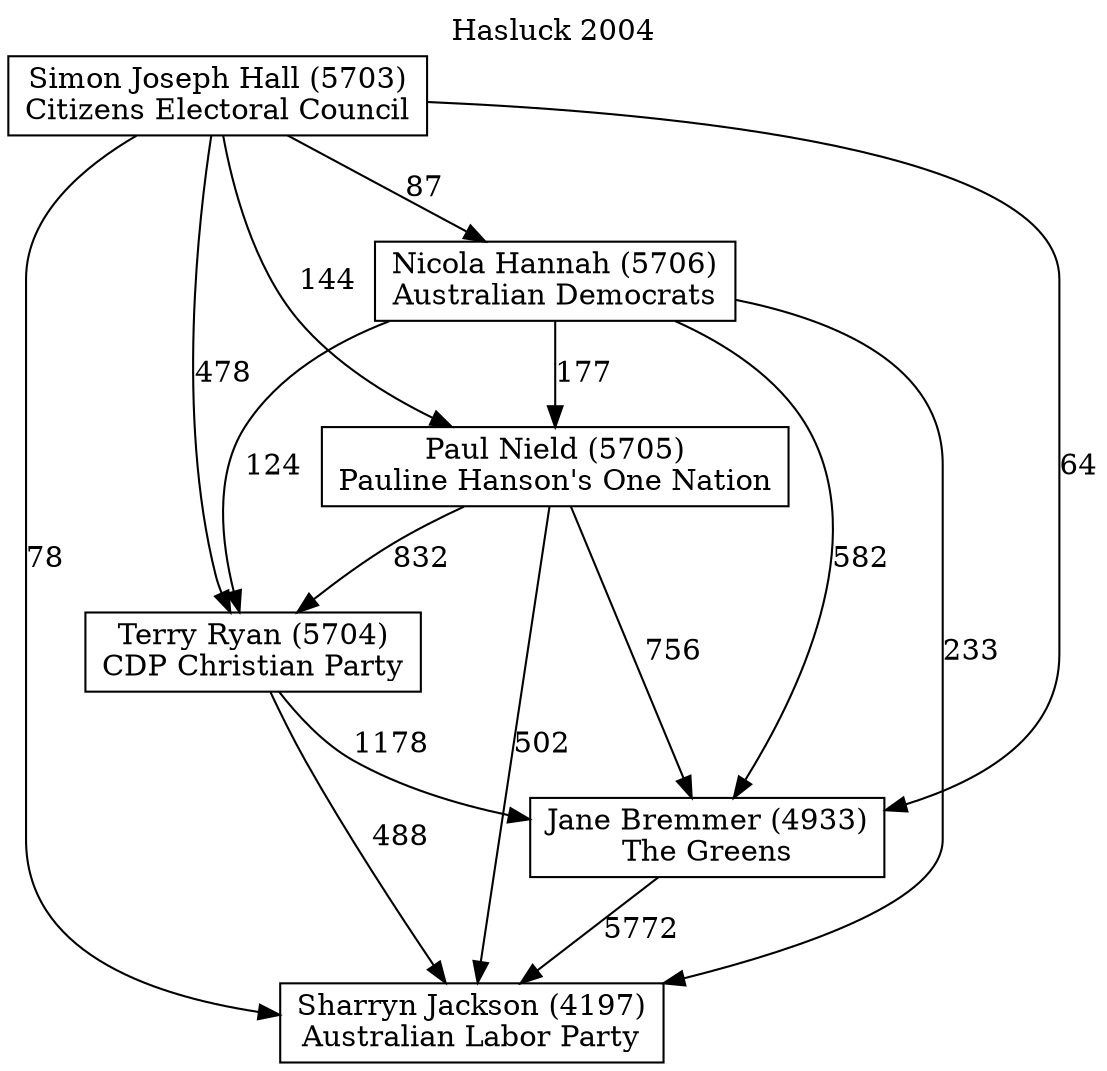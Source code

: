 // House preference flow
digraph "Sharryn Jackson (4197)_Hasluck_2004" {
	graph [label="Hasluck 2004" labelloc=t mclimit=10]
	node [shape=box]
	"Sharryn Jackson (4197)" [label="Sharryn Jackson (4197)
Australian Labor Party"]
	"Jane Bremmer (4933)" [label="Jane Bremmer (4933)
The Greens"]
	"Terry Ryan (5704)" [label="Terry Ryan (5704)
CDP Christian Party"]
	"Paul Nield (5705)" [label="Paul Nield (5705)
Pauline Hanson's One Nation"]
	"Nicola Hannah (5706)" [label="Nicola Hannah (5706)
Australian Democrats"]
	"Simon Joseph Hall (5703)" [label="Simon Joseph Hall (5703)
Citizens Electoral Council"]
	"Jane Bremmer (4933)" -> "Sharryn Jackson (4197)" [label=5772]
	"Terry Ryan (5704)" -> "Jane Bremmer (4933)" [label=1178]
	"Paul Nield (5705)" -> "Terry Ryan (5704)" [label=832]
	"Nicola Hannah (5706)" -> "Paul Nield (5705)" [label=177]
	"Simon Joseph Hall (5703)" -> "Nicola Hannah (5706)" [label=87]
	"Terry Ryan (5704)" -> "Sharryn Jackson (4197)" [label=488]
	"Paul Nield (5705)" -> "Sharryn Jackson (4197)" [label=502]
	"Nicola Hannah (5706)" -> "Sharryn Jackson (4197)" [label=233]
	"Simon Joseph Hall (5703)" -> "Sharryn Jackson (4197)" [label=78]
	"Simon Joseph Hall (5703)" -> "Paul Nield (5705)" [label=144]
	"Nicola Hannah (5706)" -> "Terry Ryan (5704)" [label=124]
	"Simon Joseph Hall (5703)" -> "Terry Ryan (5704)" [label=478]
	"Paul Nield (5705)" -> "Jane Bremmer (4933)" [label=756]
	"Nicola Hannah (5706)" -> "Jane Bremmer (4933)" [label=582]
	"Simon Joseph Hall (5703)" -> "Jane Bremmer (4933)" [label=64]
}

